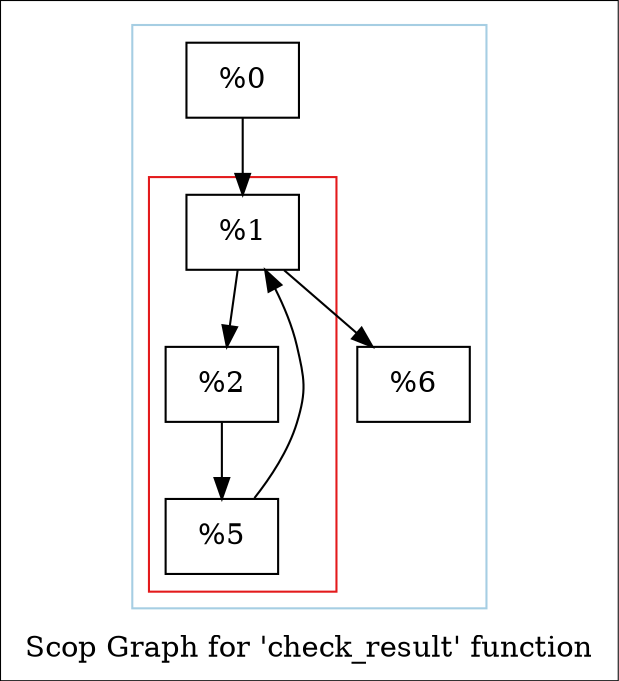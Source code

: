 digraph "Scop Graph for 'check_result' function" {
	label="Scop Graph for 'check_result' function";

	Node0x7820d0 [shape=record,label="{%0}"];
	Node0x7820d0 -> Node0x77e340;
	Node0x77e340 [shape=record,label="{%1}"];
	Node0x77e340 -> Node0x77e310;
	Node0x77e340 -> Node0x77e4f0;
	Node0x77e310 [shape=record,label="{%2}"];
	Node0x77e310 -> Node0x77d810;
	Node0x77d810 [shape=record,label="{%5}"];
	Node0x77d810 -> Node0x77e340[constraint=false];
	Node0x77e4f0 [shape=record,label="{%6}"];
	colorscheme = "paired12"
        subgraph cluster_0x77e0c0 {
          label = "";
          style = solid;
          color = 1
          subgraph cluster_0x77dfe0 {
            label = "";
            style = solid;
            color = 6
            Node0x77e340;
            Node0x77e310;
            Node0x77d810;
          }
          Node0x7820d0;
          Node0x77e4f0;
        }
}
